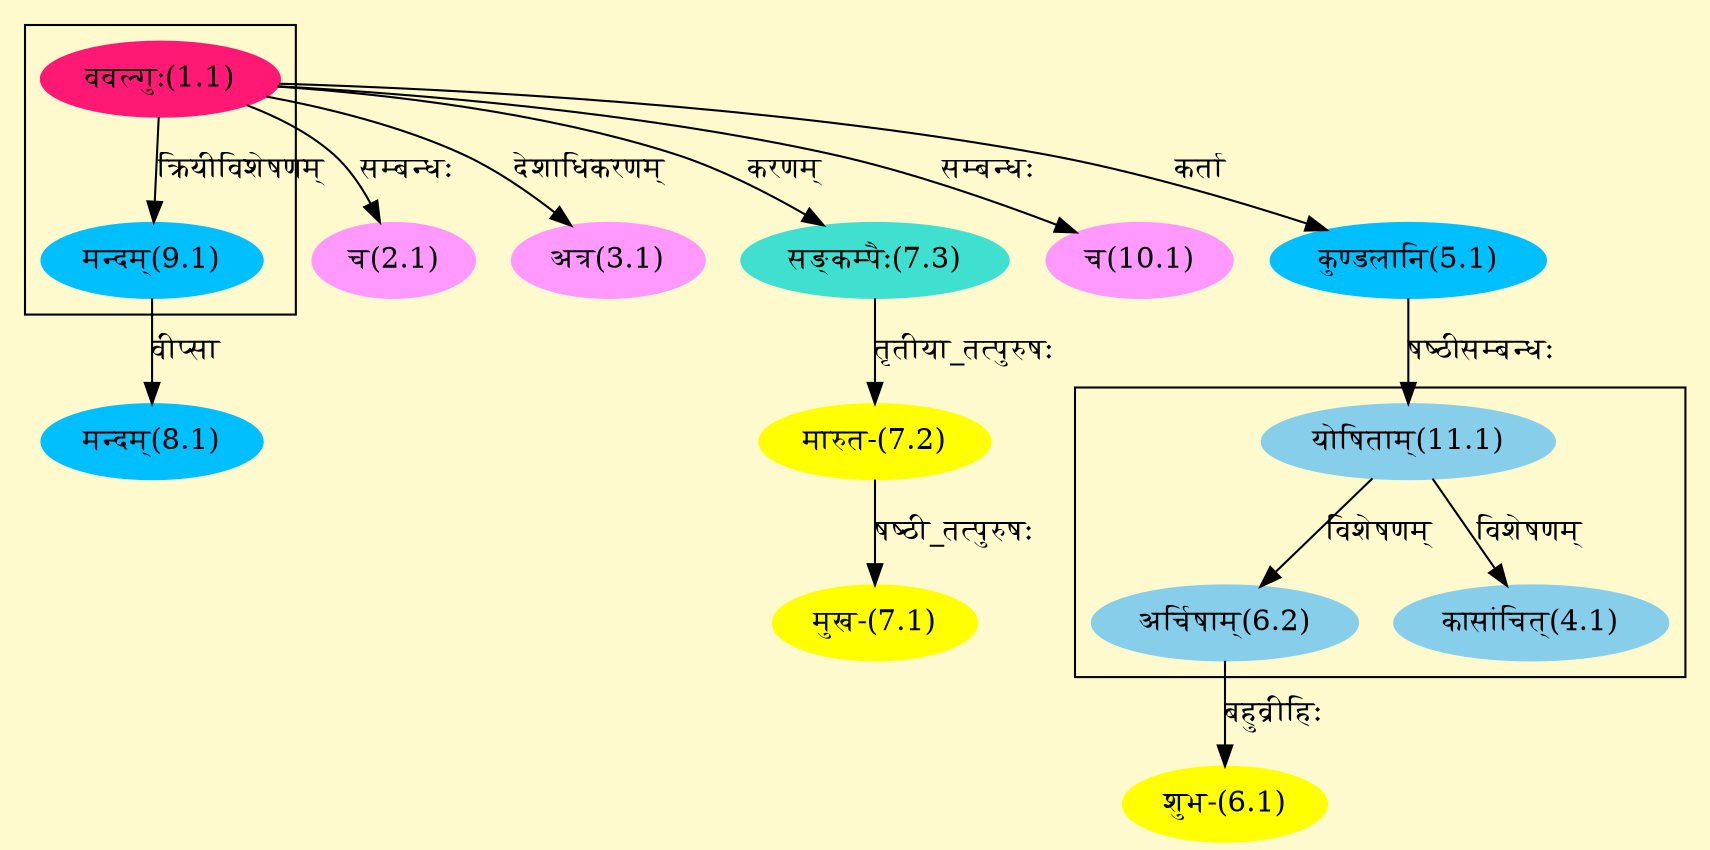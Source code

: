 digraph G{
rankdir=BT;
 compound=true;
 bgcolor="lemonchiffon1";

subgraph cluster_1{
Node4_1 [style=filled, color="#87CEEB" label = "कासांचित्(4.1)"]
Node11_1 [style=filled, color="#87CEEB" label = "योषिताम्(11.1)"]
Node6_2 [style=filled, color="#87CEEB" label = "अर्चिषाम्(6.2)"]

}

subgraph cluster_2{
Node9_1 [style=filled, color="#00BFFF" label = "मन्दम्(9.1)"]
Node1_1 [style=filled, color="#FF1975" label = "ववल्गुः(1.1)"]

}
Node1_1 [style=filled, color="#FF1975" label = "ववल्गुः(1.1)"]
Node [style=filled, color="" label = "()"]
Node2_1 [style=filled, color="#FF99FF" label = "च(2.1)"]
Node3_1 [style=filled, color="#FF99FF" label = "अत्र(3.1)"]
Node5_1 [style=filled, color="#00BFFF" label = "कुण्डलानि(5.1)"]
Node6_1 [style=filled, color="#FFFF00" label = "शुभ-(6.1)"]
Node6_2 [style=filled, color="#87CEEB" label = "अर्चिषाम्(6.2)"]
Node7_1 [style=filled, color="#FFFF00" label = "मुख-(7.1)"]
Node7_2 [style=filled, color="#FFFF00" label = "मारुत-(7.2)"]
Node7_3 [style=filled, color="#40E0D0" label = "सङ्कम्पैः(7.3)"]
Node8_1 [style=filled, color="#00BFFF" label = "मन्दम्(8.1)"]
Node9_1 [style=filled, color="#00BFFF" label = "मन्दम्(9.1)"]
Node10_1 [style=filled, color="#FF99FF" label = "च(10.1)"]
Node11_1 [style=filled, color="#87CEEB" label = "योषिताम्(11.1)"]
/* Start of Relations section */

Node2_1 -> Node1_1 [  label="सम्बन्धः"  dir="back" ]
Node3_1 -> Node1_1 [  label="देशाधिकरणम्"  dir="back" ]
Node4_1 -> Node11_1 [  label="विशेषणम्"  dir="back" ]
Node5_1 -> Node1_1 [  label="कर्ता"  dir="back" ]
Node6_1 -> Node6_2 [  label="बहुव्रीहिः"  dir="back" ]
Node6_2 -> Node11_1 [  label="विशेषणम्"  dir="back" ]
Node7_1 -> Node7_2 [  label="षष्ठी_तत्पुरुषः"  dir="back" ]
Node7_2 -> Node7_3 [  label="तृतीया_तत्पुरुषः"  dir="back" ]
Node7_3 -> Node1_1 [  label="करणम्"  dir="back" ]
Node8_1 -> Node9_1 [  label="वीप्सा"  dir="back" ]
Node9_1 -> Node1_1 [  label="क्रियीविशेषणम्"  dir="back" ]
Node10_1 -> Node1_1 [  label="सम्बन्धः"  dir="back" ]
Node11_1 -> Node5_1 [  label="षष्ठीसम्बन्धः"  dir="back" ]
}
